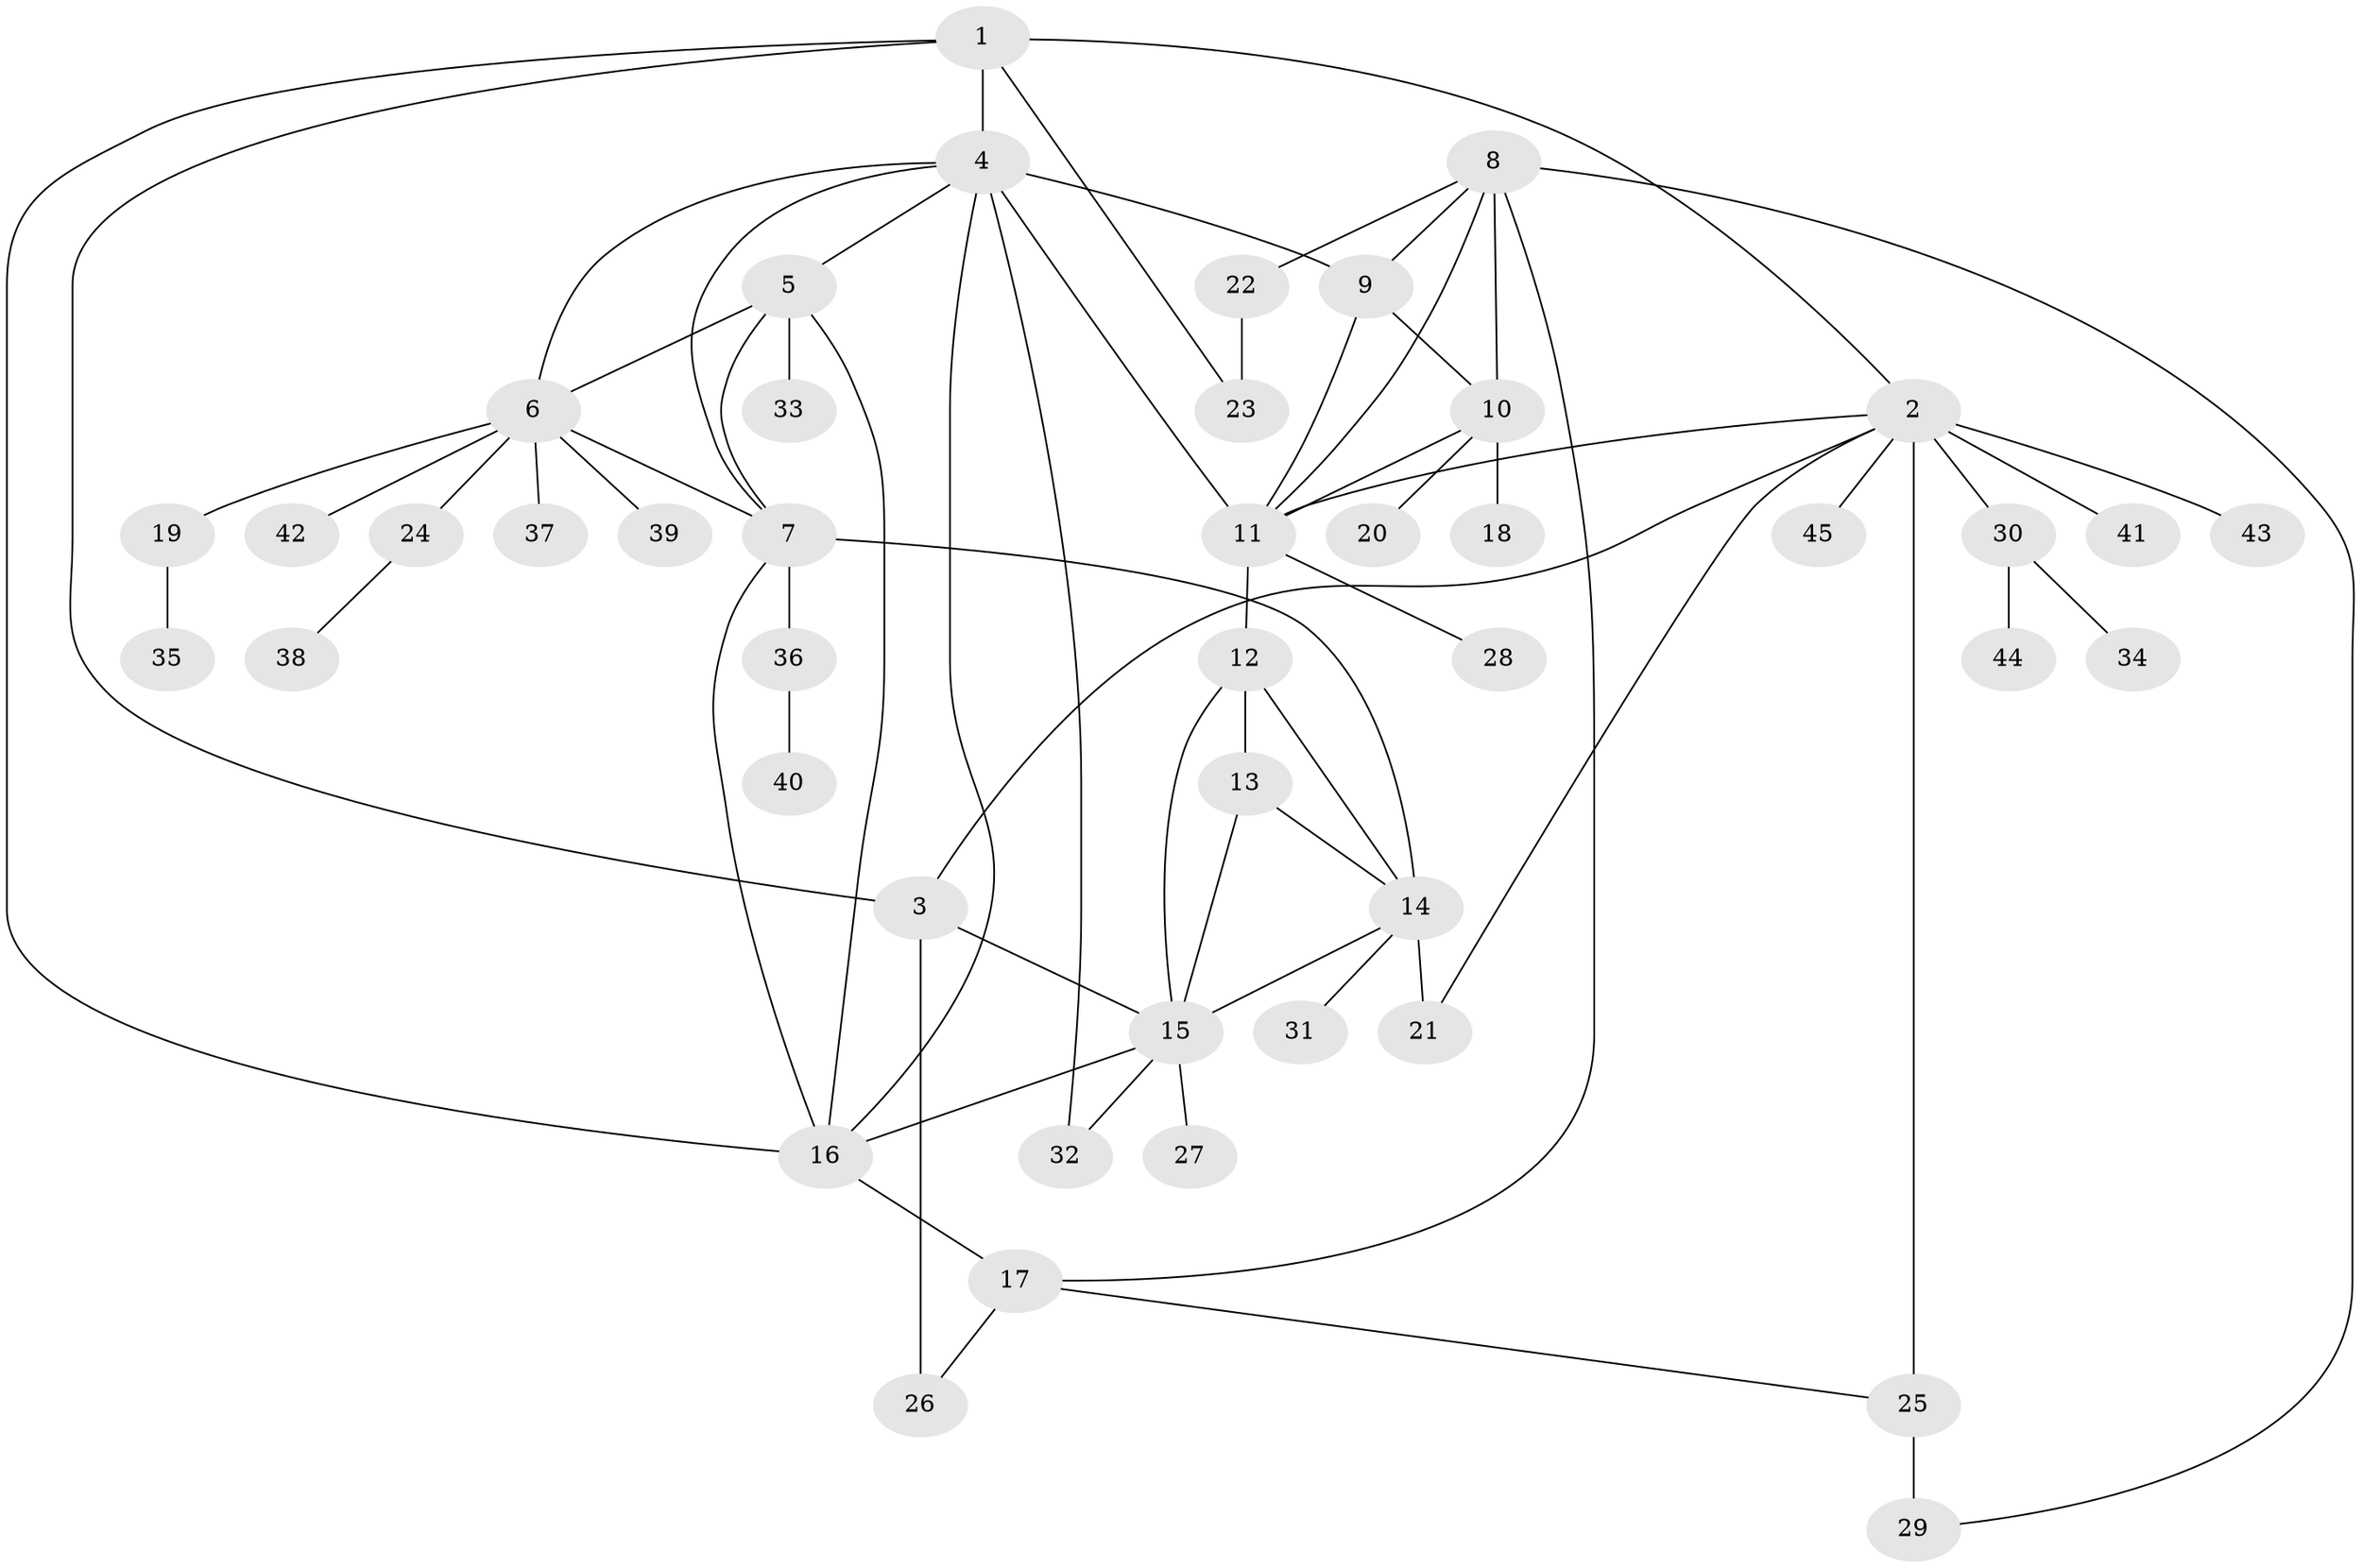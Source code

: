 // original degree distribution, {3: 0.05555555555555555, 11: 0.022222222222222223, 7: 0.05555555555555555, 6: 0.011111111111111112, 8: 0.03333333333333333, 5: 0.03333333333333333, 9: 0.011111111111111112, 4: 0.06666666666666667, 10: 0.011111111111111112, 1: 0.5333333333333333, 2: 0.16666666666666666}
// Generated by graph-tools (version 1.1) at 2025/37/03/09/25 02:37:25]
// undirected, 45 vertices, 69 edges
graph export_dot {
graph [start="1"]
  node [color=gray90,style=filled];
  1;
  2;
  3;
  4;
  5;
  6;
  7;
  8;
  9;
  10;
  11;
  12;
  13;
  14;
  15;
  16;
  17;
  18;
  19;
  20;
  21;
  22;
  23;
  24;
  25;
  26;
  27;
  28;
  29;
  30;
  31;
  32;
  33;
  34;
  35;
  36;
  37;
  38;
  39;
  40;
  41;
  42;
  43;
  44;
  45;
  1 -- 2 [weight=2.0];
  1 -- 3 [weight=2.0];
  1 -- 4 [weight=1.0];
  1 -- 16 [weight=1.0];
  1 -- 23 [weight=1.0];
  2 -- 3 [weight=1.0];
  2 -- 11 [weight=1.0];
  2 -- 21 [weight=1.0];
  2 -- 25 [weight=1.0];
  2 -- 30 [weight=1.0];
  2 -- 41 [weight=1.0];
  2 -- 43 [weight=1.0];
  2 -- 45 [weight=1.0];
  3 -- 15 [weight=1.0];
  3 -- 26 [weight=2.0];
  4 -- 5 [weight=1.0];
  4 -- 6 [weight=1.0];
  4 -- 7 [weight=1.0];
  4 -- 9 [weight=1.0];
  4 -- 11 [weight=1.0];
  4 -- 16 [weight=1.0];
  4 -- 32 [weight=2.0];
  5 -- 6 [weight=1.0];
  5 -- 7 [weight=1.0];
  5 -- 16 [weight=1.0];
  5 -- 33 [weight=1.0];
  6 -- 7 [weight=1.0];
  6 -- 19 [weight=1.0];
  6 -- 24 [weight=1.0];
  6 -- 37 [weight=1.0];
  6 -- 39 [weight=1.0];
  6 -- 42 [weight=1.0];
  7 -- 14 [weight=1.0];
  7 -- 16 [weight=1.0];
  7 -- 36 [weight=1.0];
  8 -- 9 [weight=1.0];
  8 -- 10 [weight=1.0];
  8 -- 11 [weight=1.0];
  8 -- 17 [weight=1.0];
  8 -- 22 [weight=1.0];
  8 -- 29 [weight=1.0];
  9 -- 10 [weight=1.0];
  9 -- 11 [weight=1.0];
  10 -- 11 [weight=1.0];
  10 -- 18 [weight=1.0];
  10 -- 20 [weight=2.0];
  11 -- 12 [weight=1.0];
  11 -- 28 [weight=1.0];
  12 -- 13 [weight=2.0];
  12 -- 14 [weight=1.0];
  12 -- 15 [weight=1.0];
  13 -- 14 [weight=1.0];
  13 -- 15 [weight=1.0];
  14 -- 15 [weight=1.0];
  14 -- 21 [weight=5.0];
  14 -- 31 [weight=1.0];
  15 -- 16 [weight=1.0];
  15 -- 27 [weight=3.0];
  15 -- 32 [weight=1.0];
  16 -- 17 [weight=3.0];
  17 -- 25 [weight=1.0];
  17 -- 26 [weight=1.0];
  19 -- 35 [weight=1.0];
  22 -- 23 [weight=2.0];
  24 -- 38 [weight=1.0];
  25 -- 29 [weight=2.0];
  30 -- 34 [weight=1.0];
  30 -- 44 [weight=1.0];
  36 -- 40 [weight=1.0];
}
